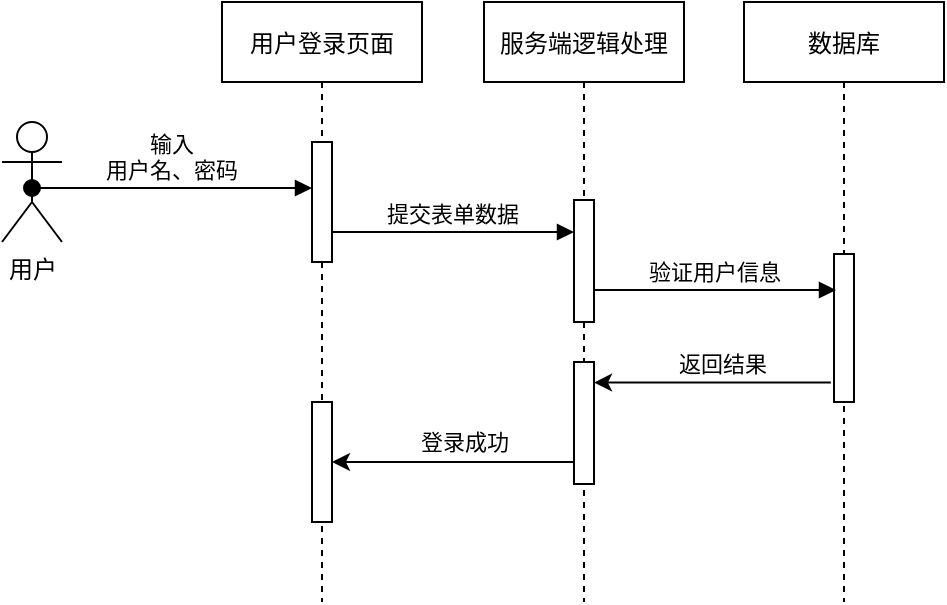 <mxfile version="17.4.5" type="github"><diagram id="kgpKYQtTHZ0yAKxKKP6v" name="Page-1"><mxGraphModel dx="678" dy="688" grid="1" gridSize="10" guides="1" tooltips="1" connect="1" arrows="1" fold="1" page="1" pageScale="1" pageWidth="850" pageHeight="1100" math="0" shadow="0"><root><mxCell id="0"/><mxCell id="1" parent="0"/><mxCell id="3nuBFxr9cyL0pnOWT2aG-1" value="用户登录页面" style="shape=umlLifeline;perimeter=lifelinePerimeter;container=1;collapsible=0;recursiveResize=0;rounded=0;shadow=0;strokeWidth=1;" parent="1" vertex="1"><mxGeometry x="120" y="80" width="100" height="300" as="geometry"/></mxCell><mxCell id="3nuBFxr9cyL0pnOWT2aG-2" value="" style="points=[];perimeter=orthogonalPerimeter;rounded=0;shadow=0;strokeWidth=1;" parent="3nuBFxr9cyL0pnOWT2aG-1" vertex="1"><mxGeometry x="45" y="70" width="10" height="60" as="geometry"/></mxCell><mxCell id="DnxQkj5Rth7esdxyqCG_-12" value="" style="points=[];perimeter=orthogonalPerimeter;rounded=0;shadow=0;strokeWidth=1;" parent="3nuBFxr9cyL0pnOWT2aG-1" vertex="1"><mxGeometry x="45" y="200" width="10" height="60" as="geometry"/></mxCell><mxCell id="3nuBFxr9cyL0pnOWT2aG-5" value="服务端逻辑处理" style="shape=umlLifeline;perimeter=lifelinePerimeter;container=1;collapsible=0;recursiveResize=0;rounded=0;shadow=0;strokeWidth=1;" parent="1" vertex="1"><mxGeometry x="251" y="80" width="100" height="300" as="geometry"/></mxCell><mxCell id="3nuBFxr9cyL0pnOWT2aG-6" value="" style="points=[];perimeter=orthogonalPerimeter;rounded=0;shadow=0;strokeWidth=1;" parent="3nuBFxr9cyL0pnOWT2aG-5" vertex="1"><mxGeometry x="45" y="99" width="10" height="61" as="geometry"/></mxCell><mxCell id="DnxQkj5Rth7esdxyqCG_-7" value="" style="points=[];perimeter=orthogonalPerimeter;rounded=0;shadow=0;strokeWidth=1;" parent="3nuBFxr9cyL0pnOWT2aG-5" vertex="1"><mxGeometry x="45" y="180" width="10" height="61" as="geometry"/></mxCell><mxCell id="3nuBFxr9cyL0pnOWT2aG-8" value="提交表单数据" style="verticalAlign=bottom;endArrow=block;shadow=0;strokeWidth=1;" parent="1" target="3nuBFxr9cyL0pnOWT2aG-6" edge="1"><mxGeometry relative="1" as="geometry"><mxPoint x="175" y="195.0" as="sourcePoint"/><mxPoint x="290" y="195" as="targetPoint"/></mxGeometry></mxCell><mxCell id="DnxQkj5Rth7esdxyqCG_-2" value="用户" style="shape=umlActor;verticalLabelPosition=bottom;verticalAlign=top;html=1;outlineConnect=0;" parent="1" vertex="1"><mxGeometry x="10" y="140" width="30" height="60" as="geometry"/></mxCell><mxCell id="3nuBFxr9cyL0pnOWT2aG-3" value="输入&#10;用户名、密码" style="verticalAlign=bottom;startArrow=oval;endArrow=block;startSize=8;shadow=0;strokeWidth=1;exitX=0.5;exitY=0.5;exitDx=0;exitDy=0;exitPerimeter=0;" parent="1" edge="1"><mxGeometry relative="1" as="geometry"><mxPoint x="25" y="173" as="sourcePoint"/><mxPoint x="165" y="173" as="targetPoint"/></mxGeometry></mxCell><mxCell id="DnxQkj5Rth7esdxyqCG_-4" value="数据库" style="shape=umlLifeline;perimeter=lifelinePerimeter;container=1;collapsible=0;recursiveResize=0;rounded=0;shadow=0;strokeWidth=1;" parent="1" vertex="1"><mxGeometry x="381" y="80" width="100" height="300" as="geometry"/></mxCell><mxCell id="DnxQkj5Rth7esdxyqCG_-5" value="" style="points=[];perimeter=orthogonalPerimeter;rounded=0;shadow=0;strokeWidth=1;" parent="DnxQkj5Rth7esdxyqCG_-4" vertex="1"><mxGeometry x="45" y="126" width="10" height="74" as="geometry"/></mxCell><mxCell id="DnxQkj5Rth7esdxyqCG_-6" value="验证用户信息" style="verticalAlign=bottom;endArrow=block;shadow=0;strokeWidth=1;" parent="1" edge="1"><mxGeometry relative="1" as="geometry"><mxPoint x="306" y="224.0" as="sourcePoint"/><mxPoint x="427" y="224.0" as="targetPoint"/></mxGeometry></mxCell><mxCell id="DnxQkj5Rth7esdxyqCG_-8" value="" style="endArrow=classic;html=1;rounded=0;exitX=-0.157;exitY=0.869;exitDx=0;exitDy=0;exitPerimeter=0;" parent="1" source="DnxQkj5Rth7esdxyqCG_-5" target="DnxQkj5Rth7esdxyqCG_-7" edge="1"><mxGeometry width="50" height="50" relative="1" as="geometry"><mxPoint x="250" y="250" as="sourcePoint"/><mxPoint x="310" y="270" as="targetPoint"/></mxGeometry></mxCell><mxCell id="DnxQkj5Rth7esdxyqCG_-9" value="返回结果" style="edgeLabel;html=1;align=center;verticalAlign=middle;resizable=0;points=[];" parent="DnxQkj5Rth7esdxyqCG_-8" vertex="1" connectable="0"><mxGeometry x="-0.286" y="1" relative="1" as="geometry"><mxPoint x="-12" y="-11" as="offset"/></mxGeometry></mxCell><mxCell id="DnxQkj5Rth7esdxyqCG_-10" value="" style="endArrow=classic;html=1;rounded=0;exitX=-0.157;exitY=0.869;exitDx=0;exitDy=0;exitPerimeter=0;" parent="1" target="DnxQkj5Rth7esdxyqCG_-12" edge="1"><mxGeometry width="50" height="50" relative="1" as="geometry"><mxPoint x="296.43" y="309.996" as="sourcePoint"/><mxPoint x="180" y="310" as="targetPoint"/></mxGeometry></mxCell><mxCell id="DnxQkj5Rth7esdxyqCG_-11" value="登录成功" style="edgeLabel;html=1;align=center;verticalAlign=middle;resizable=0;points=[];" parent="DnxQkj5Rth7esdxyqCG_-10" vertex="1" connectable="0"><mxGeometry x="-0.286" y="1" relative="1" as="geometry"><mxPoint x="-12" y="-11" as="offset"/></mxGeometry></mxCell></root></mxGraphModel></diagram></mxfile>